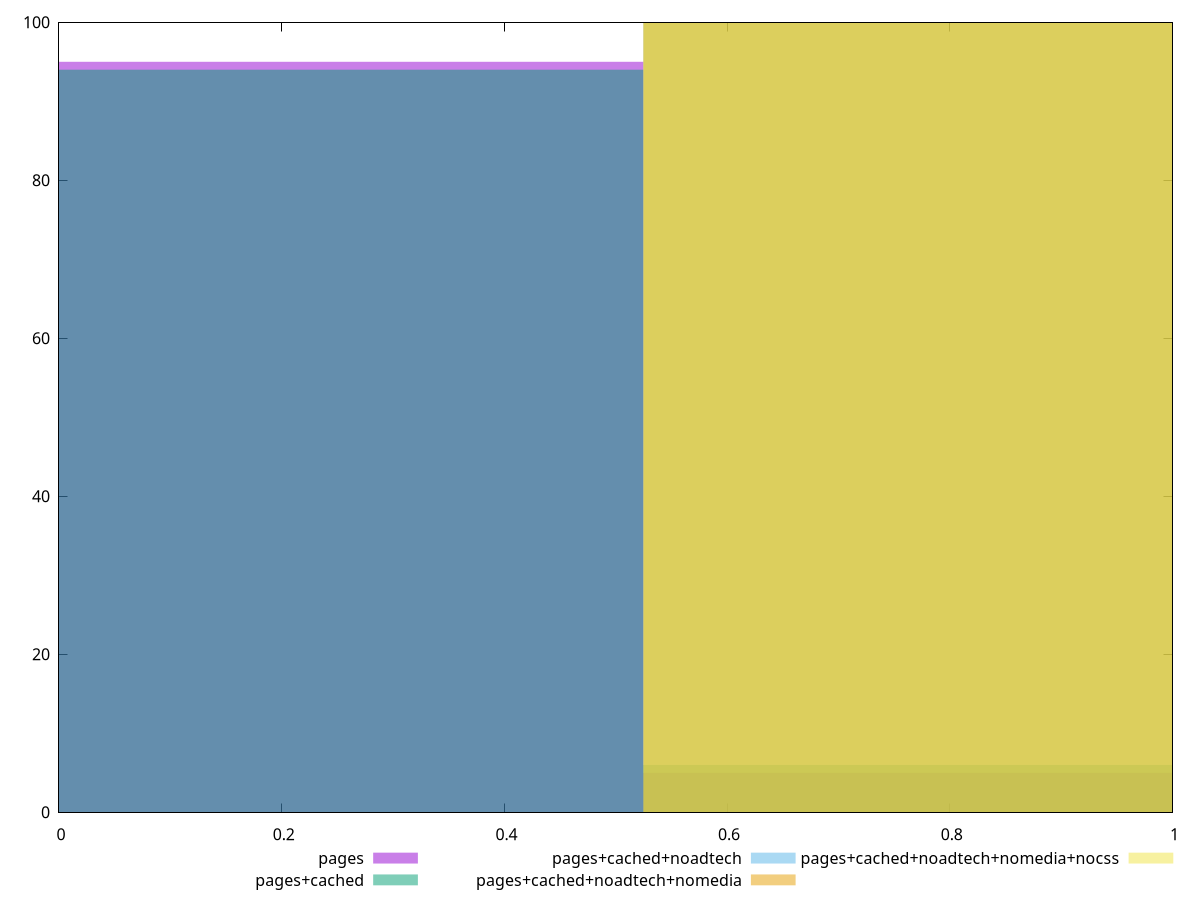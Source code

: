 reset

$pages <<EOF
0 95
1.0497416964715987 5
EOF

$pagesCached <<EOF
0 94
1.0497416964715987 6
EOF

$pagesCachedNoadtech <<EOF
1.0497416964715987 100
EOF

$pagesCachedNoadtechNomedia <<EOF
1.0497416964715987 100
EOF

$pagesCachedNoadtechNomediaNocss <<EOF
1.0497416964715987 100
EOF

set key outside below
set boxwidth 1.0497416964715987
set xrange [0:1]
set yrange [0:100]
set trange [0:100]
set style fill transparent solid 0.5 noborder
set terminal svg size 640, 530 enhanced background rgb 'white'
set output "report_00018_2021-02-10T15-25-16.877Z/third-party-summary/comparison/histogram/all_score.svg"

plot $pages title "pages" with boxes, \
     $pagesCached title "pages+cached" with boxes, \
     $pagesCachedNoadtech title "pages+cached+noadtech" with boxes, \
     $pagesCachedNoadtechNomedia title "pages+cached+noadtech+nomedia" with boxes, \
     $pagesCachedNoadtechNomediaNocss title "pages+cached+noadtech+nomedia+nocss" with boxes

reset
